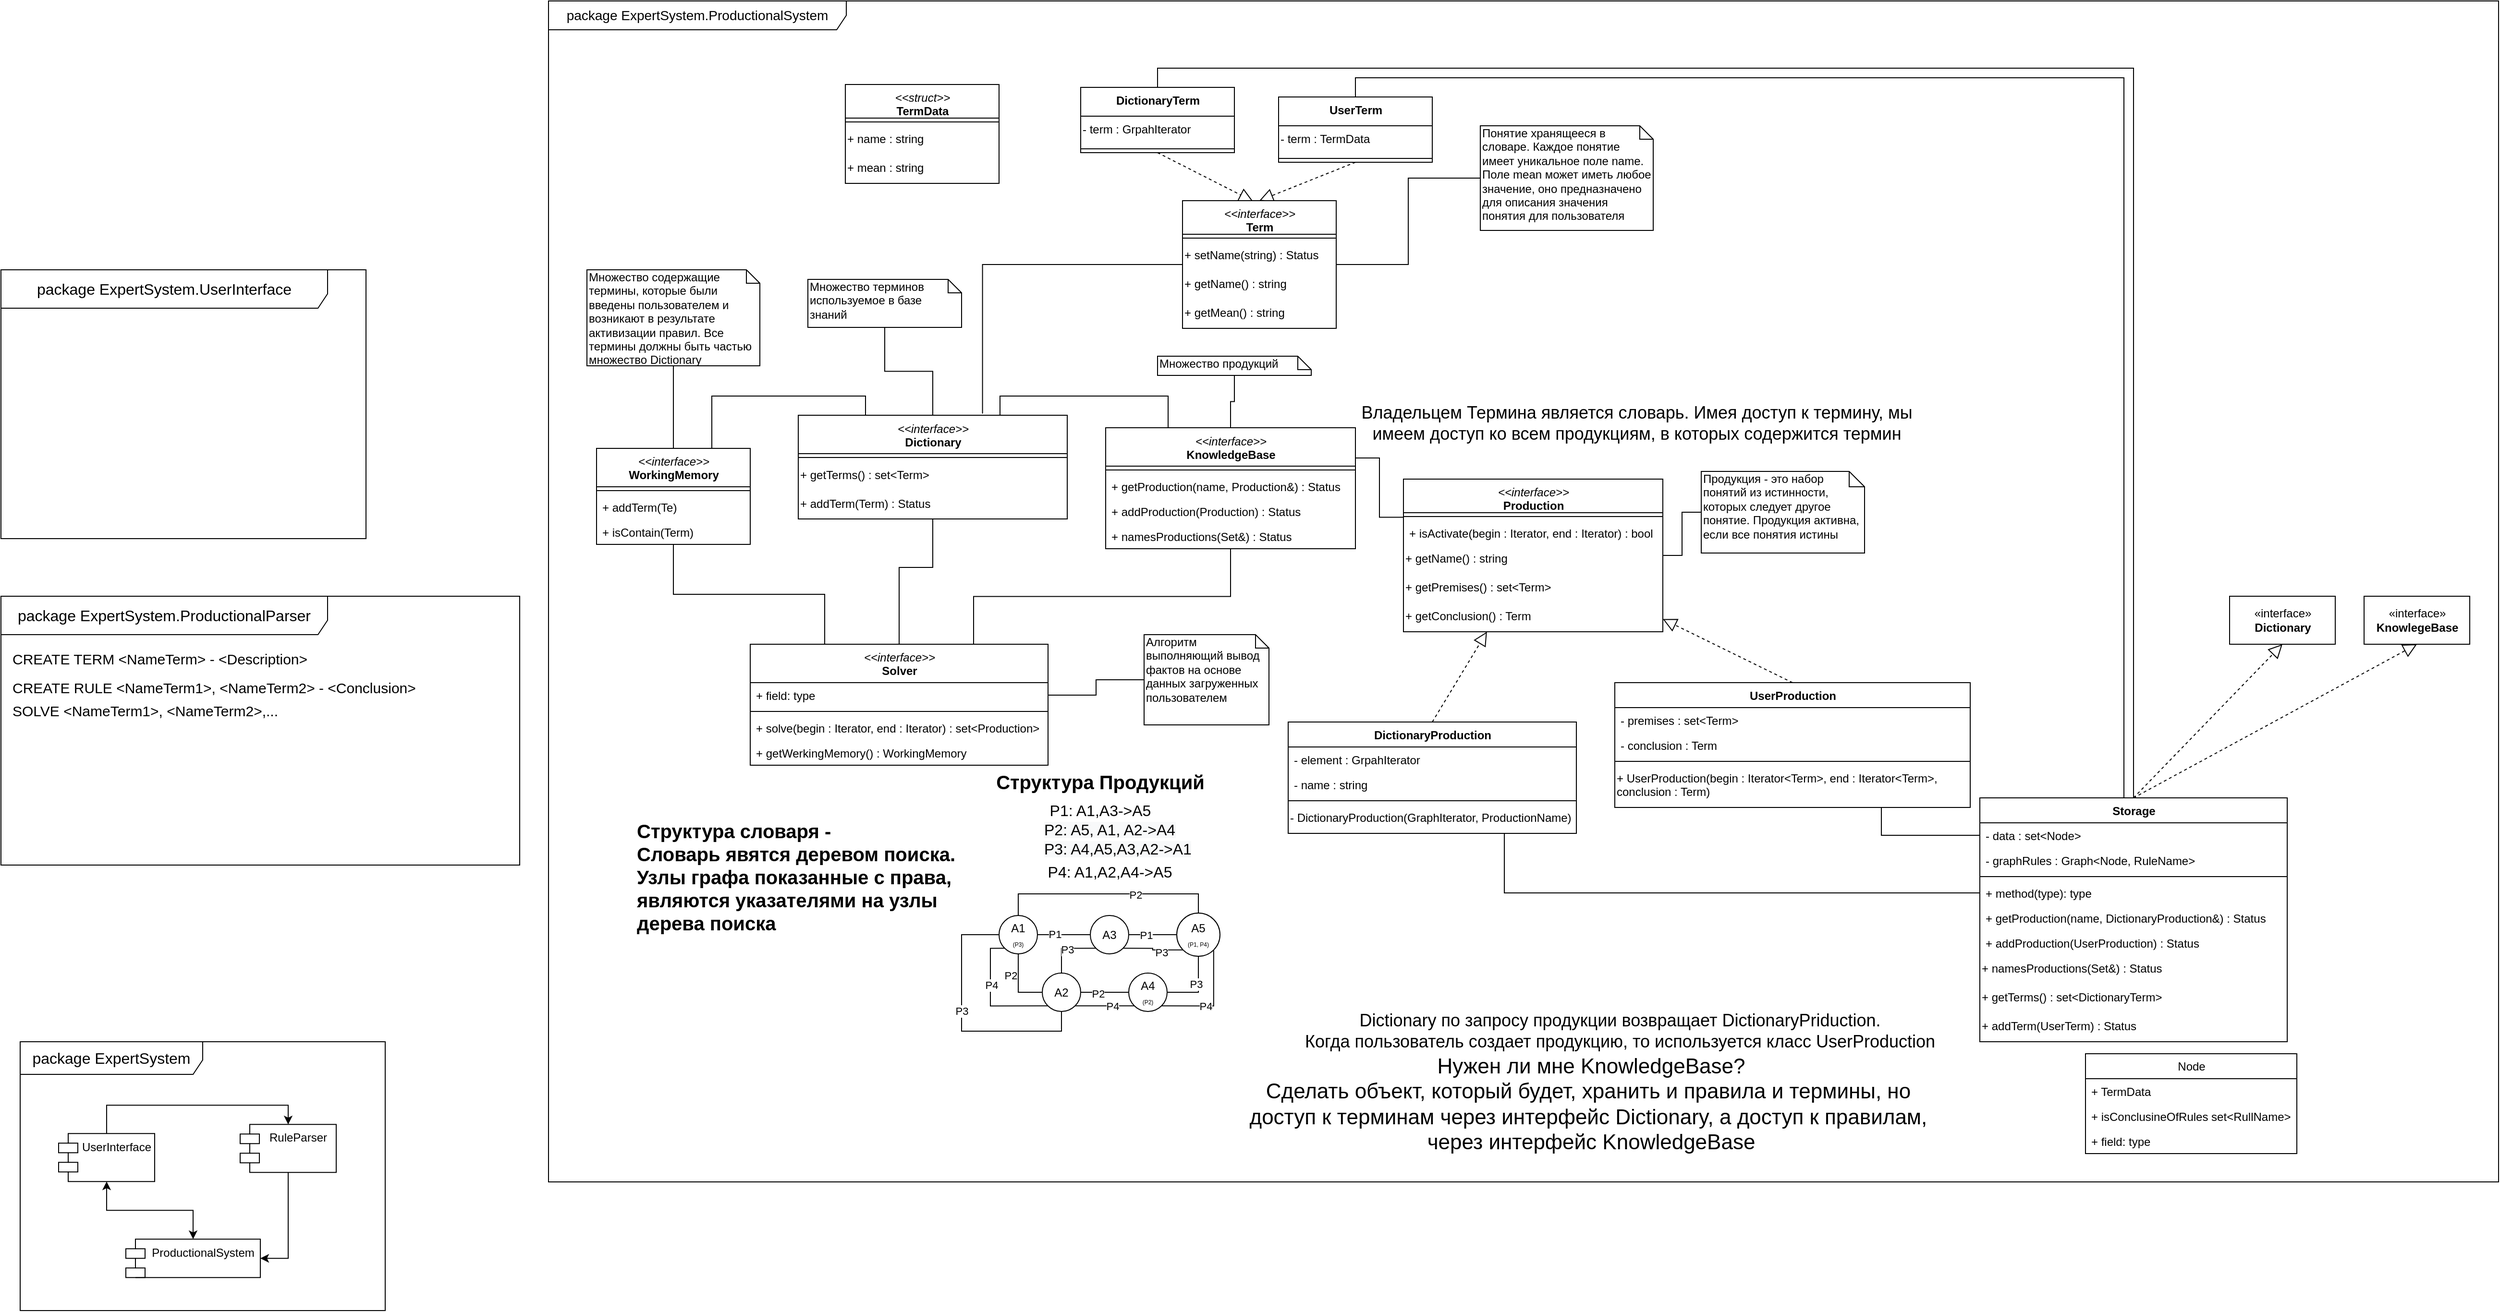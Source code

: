 <mxfile version="13.6.6" type="device"><diagram id="9NdNlsVmOhxeXIXp12SH" name="Page-1"><mxGraphModel dx="1970" dy="1995" grid="1" gridSize="10" guides="1" tooltips="1" connect="1" arrows="1" fold="1" page="1" pageScale="1" pageWidth="827" pageHeight="1169" math="0" shadow="0"><root><mxCell id="0"/><mxCell id="1" parent="0"/><mxCell id="HtGBMwiQZWd0mYY-SINe-178" value="&lt;font style=&quot;font-size: 16px&quot;&gt;package ExpertSystem&lt;/font&gt;" style="shape=umlFrame;whiteSpace=wrap;html=1;width=190;height=34;" vertex="1" parent="1"><mxGeometry x="-750" y="794" width="380" height="280" as="geometry"/></mxCell><mxCell id="HtGBMwiQZWd0mYY-SINe-177" value="&lt;font style=&quot;font-size: 14px&quot;&gt;package ExpertSystem.&lt;span&gt;ProductionalSystem&lt;/span&gt;&lt;/font&gt;" style="shape=umlFrame;whiteSpace=wrap;html=1;width=310;height=30;" vertex="1" parent="1"><mxGeometry x="-200" y="-290" width="2030" height="1230" as="geometry"/></mxCell><mxCell id="HtGBMwiQZWd0mYY-SINe-21" style="edgeStyle=orthogonalEdgeStyle;rounded=0;orthogonalLoop=1;jettySize=auto;html=1;endArrow=none;endFill=0;entryX=0.5;entryY=0;entryDx=0;entryDy=0;" edge="1" parent="1" source="HtGBMwiQZWd0mYY-SINe-20" target="HtGBMwiQZWd0mYY-SINe-5"><mxGeometry relative="1" as="geometry"><mxPoint x="280" y="210" as="targetPoint"/></mxGeometry></mxCell><mxCell id="HtGBMwiQZWd0mYY-SINe-20" value="Множество терминов используемое в базе знаний" style="shape=note;whiteSpace=wrap;html=1;size=14;verticalAlign=top;align=left;spacingTop=-6;" vertex="1" parent="1"><mxGeometry x="70" width="160" height="50" as="geometry"/></mxCell><mxCell id="HtGBMwiQZWd0mYY-SINe-23" style="edgeStyle=orthogonalEdgeStyle;rounded=0;orthogonalLoop=1;jettySize=auto;html=1;entryX=0.5;entryY=0;entryDx=0;entryDy=0;endArrow=none;endFill=0;" edge="1" parent="1" source="HtGBMwiQZWd0mYY-SINe-22" target="HtGBMwiQZWd0mYY-SINe-9"><mxGeometry relative="1" as="geometry"/></mxCell><mxCell id="HtGBMwiQZWd0mYY-SINe-22" value="Множество продукций" style="shape=note;whiteSpace=wrap;html=1;size=14;verticalAlign=top;align=left;spacingTop=-6;" vertex="1" parent="1"><mxGeometry x="434" y="80" width="160" height="20" as="geometry"/></mxCell><mxCell id="HtGBMwiQZWd0mYY-SINe-25" style="edgeStyle=orthogonalEdgeStyle;rounded=0;orthogonalLoop=1;jettySize=auto;html=1;endArrow=none;endFill=0;" edge="1" parent="1" source="HtGBMwiQZWd0mYY-SINe-24" target="HtGBMwiQZWd0mYY-SINe-13"><mxGeometry relative="1" as="geometry"/></mxCell><mxCell id="HtGBMwiQZWd0mYY-SINe-24" value="Множество содержащие термины, которые были введены пользователем и возникают в результате активизации правил. Все термины должны быть частью множество Dictionary" style="shape=note;whiteSpace=wrap;html=1;size=14;verticalAlign=top;align=left;spacingTop=-6;" vertex="1" parent="1"><mxGeometry x="-160" y="-10" width="180" height="100" as="geometry"/></mxCell><mxCell id="HtGBMwiQZWd0mYY-SINe-26" style="edgeStyle=orthogonalEdgeStyle;rounded=0;orthogonalLoop=1;jettySize=auto;html=1;entryX=0.25;entryY=0;entryDx=0;entryDy=0;endArrow=none;endFill=0;exitX=0.75;exitY=0;exitDx=0;exitDy=0;" edge="1" parent="1" source="HtGBMwiQZWd0mYY-SINe-13" target="HtGBMwiQZWd0mYY-SINe-5"><mxGeometry relative="1" as="geometry"/></mxCell><mxCell id="HtGBMwiQZWd0mYY-SINe-27" style="edgeStyle=orthogonalEdgeStyle;rounded=0;orthogonalLoop=1;jettySize=auto;html=1;exitX=0.75;exitY=0;exitDx=0;exitDy=0;entryX=0.25;entryY=0;entryDx=0;entryDy=0;endArrow=none;endFill=0;" edge="1" parent="1" source="HtGBMwiQZWd0mYY-SINe-5" target="HtGBMwiQZWd0mYY-SINe-9"><mxGeometry relative="1" as="geometry"/></mxCell><mxCell id="HtGBMwiQZWd0mYY-SINe-28" style="edgeStyle=orthogonalEdgeStyle;rounded=0;orthogonalLoop=1;jettySize=auto;html=1;exitX=0.25;exitY=0;exitDx=0;exitDy=0;endArrow=none;endFill=0;" edge="1" parent="1" source="HtGBMwiQZWd0mYY-SINe-1" target="HtGBMwiQZWd0mYY-SINe-13"><mxGeometry relative="1" as="geometry"/></mxCell><mxCell id="HtGBMwiQZWd0mYY-SINe-29" style="edgeStyle=orthogonalEdgeStyle;rounded=0;orthogonalLoop=1;jettySize=auto;html=1;exitX=0.5;exitY=0;exitDx=0;exitDy=0;endArrow=none;endFill=0;" edge="1" parent="1" source="HtGBMwiQZWd0mYY-SINe-1" target="HtGBMwiQZWd0mYY-SINe-5"><mxGeometry relative="1" as="geometry"><Array as="points"><mxPoint x="165" y="300"/><mxPoint x="200" y="300"/></Array></mxGeometry></mxCell><mxCell id="HtGBMwiQZWd0mYY-SINe-30" style="edgeStyle=orthogonalEdgeStyle;rounded=0;orthogonalLoop=1;jettySize=auto;html=1;exitX=0.75;exitY=0;exitDx=0;exitDy=0;endArrow=none;endFill=0;" edge="1" parent="1" source="HtGBMwiQZWd0mYY-SINe-1" target="HtGBMwiQZWd0mYY-SINe-9"><mxGeometry relative="1" as="geometry"/></mxCell><mxCell id="HtGBMwiQZWd0mYY-SINe-32" style="edgeStyle=orthogonalEdgeStyle;rounded=0;orthogonalLoop=1;jettySize=auto;html=1;endArrow=none;endFill=0;entryX=1;entryY=0.5;entryDx=0;entryDy=0;" edge="1" parent="1" source="HtGBMwiQZWd0mYY-SINe-31" target="HtGBMwiQZWd0mYY-SINe-2"><mxGeometry relative="1" as="geometry"/></mxCell><mxCell id="HtGBMwiQZWd0mYY-SINe-31" value="Алгоритм выполняющий вывод фактов на основе данных загруженных пользователем" style="shape=note;whiteSpace=wrap;html=1;size=14;verticalAlign=top;align=left;spacingTop=-6;" vertex="1" parent="1"><mxGeometry x="420" y="370" width="130" height="94" as="geometry"/></mxCell><mxCell id="HtGBMwiQZWd0mYY-SINe-149" style="edgeStyle=orthogonalEdgeStyle;rounded=0;orthogonalLoop=1;jettySize=auto;html=1;exitX=0;exitY=0.5;exitDx=0;exitDy=0;exitPerimeter=0;endArrow=none;endFill=0;" edge="1" parent="1" source="HtGBMwiQZWd0mYY-SINe-44" target="HtGBMwiQZWd0mYY-SINe-38"><mxGeometry relative="1" as="geometry"/></mxCell><mxCell id="HtGBMwiQZWd0mYY-SINe-44" value="Понятие хранящееся в словаре. Каждое понятие имеет уникальное поле name. Поле mean может иметь любое значение, оно предназначено для описания значения понятия для пользователя" style="shape=note;whiteSpace=wrap;html=1;size=14;verticalAlign=top;align=left;spacingTop=-6;" vertex="1" parent="1"><mxGeometry x="770" y="-160" width="180" height="109" as="geometry"/></mxCell><mxCell id="HtGBMwiQZWd0mYY-SINe-46" style="edgeStyle=orthogonalEdgeStyle;rounded=0;orthogonalLoop=1;jettySize=auto;html=1;entryX=0.685;entryY=-0.016;entryDx=0;entryDy=0;entryPerimeter=0;endArrow=none;endFill=0;" edge="1" parent="1" source="HtGBMwiQZWd0mYY-SINe-38" target="HtGBMwiQZWd0mYY-SINe-5"><mxGeometry relative="1" as="geometry"/></mxCell><mxCell id="HtGBMwiQZWd0mYY-SINe-53" style="edgeStyle=orthogonalEdgeStyle;rounded=0;orthogonalLoop=1;jettySize=auto;html=1;exitX=0;exitY=0.5;exitDx=0;exitDy=0;exitPerimeter=0;entryX=1;entryY=0.5;entryDx=0;entryDy=0;endArrow=none;endFill=0;" edge="1" parent="1" source="HtGBMwiQZWd0mYY-SINe-52" target="HtGBMwiQZWd0mYY-SINe-47"><mxGeometry relative="1" as="geometry"/></mxCell><mxCell id="HtGBMwiQZWd0mYY-SINe-52" value="Продукция - это набор понятий из истинности, которых следует другое понятие. Продукция активна, если все понятия истины" style="shape=note;whiteSpace=wrap;html=1;size=16;verticalAlign=top;align=left;spacingTop=-6;" vertex="1" parent="1"><mxGeometry x="1000" y="200" width="170" height="85" as="geometry"/></mxCell><mxCell id="HtGBMwiQZWd0mYY-SINe-54" value="&lt;font style=&quot;font-size: 20px&quot;&gt;Структура Продукций&lt;/font&gt;" style="text;align=center;fontStyle=1;verticalAlign=middle;spacingLeft=3;spacingRight=3;strokeColor=none;rotatable=0;points=[[0,0.5],[1,0.5]];portConstraint=eastwest;html=1;" vertex="1" parent="1"><mxGeometry x="334" y="510" width="80" height="26" as="geometry"/></mxCell><mxCell id="HtGBMwiQZWd0mYY-SINe-68" value="" style="edgeStyle=orthogonalEdgeStyle;rounded=0;orthogonalLoop=1;jettySize=auto;html=1;endArrow=none;endFill=0;" edge="1" parent="1" source="HtGBMwiQZWd0mYY-SINe-55" target="HtGBMwiQZWd0mYY-SINe-57"><mxGeometry relative="1" as="geometry"/></mxCell><mxCell id="HtGBMwiQZWd0mYY-SINe-70" value="P1" style="edgeLabel;html=1;align=center;verticalAlign=middle;resizable=0;points=[];" vertex="1" connectable="0" parent="HtGBMwiQZWd0mYY-SINe-68"><mxGeometry x="-0.341" y="1" relative="1" as="geometry"><mxPoint as="offset"/></mxGeometry></mxCell><mxCell id="HtGBMwiQZWd0mYY-SINe-86" style="edgeStyle=orthogonalEdgeStyle;rounded=0;orthogonalLoop=1;jettySize=auto;html=1;exitX=0;exitY=1;exitDx=0;exitDy=0;entryX=0;entryY=1;entryDx=0;entryDy=0;endArrow=none;endFill=0;" edge="1" parent="1" source="HtGBMwiQZWd0mYY-SINe-55" target="HtGBMwiQZWd0mYY-SINe-56"><mxGeometry relative="1" as="geometry"><Array as="points"><mxPoint x="260" y="697"/><mxPoint x="260" y="757"/></Array></mxGeometry></mxCell><mxCell id="HtGBMwiQZWd0mYY-SINe-87" value="P4" style="edgeLabel;html=1;align=center;verticalAlign=middle;resizable=0;points=[];" vertex="1" connectable="0" parent="HtGBMwiQZWd0mYY-SINe-86"><mxGeometry x="-0.213" y="1" relative="1" as="geometry"><mxPoint as="offset"/></mxGeometry></mxCell><mxCell id="HtGBMwiQZWd0mYY-SINe-55" value="A1&lt;br&gt;&lt;font style=&quot;font-size: 6px&quot;&gt;(P3)&lt;/font&gt;" style="ellipse;whiteSpace=wrap;html=1;aspect=fixed;" vertex="1" parent="1"><mxGeometry x="269" y="662.52" width="40" height="40" as="geometry"/></mxCell><mxCell id="HtGBMwiQZWd0mYY-SINe-73" style="edgeStyle=orthogonalEdgeStyle;rounded=0;orthogonalLoop=1;jettySize=auto;html=1;entryX=0.5;entryY=1;entryDx=0;entryDy=0;endArrow=none;endFill=0;" edge="1" parent="1" source="HtGBMwiQZWd0mYY-SINe-56" target="HtGBMwiQZWd0mYY-SINe-55"><mxGeometry relative="1" as="geometry"/></mxCell><mxCell id="HtGBMwiQZWd0mYY-SINe-74" value="P2" style="edgeLabel;html=1;align=center;verticalAlign=middle;resizable=0;points=[];" vertex="1" connectable="0" parent="HtGBMwiQZWd0mYY-SINe-73"><mxGeometry x="-0.244" y="-9" relative="1" as="geometry"><mxPoint x="-9" y="-9" as="offset"/></mxGeometry></mxCell><mxCell id="HtGBMwiQZWd0mYY-SINe-83" style="edgeStyle=orthogonalEdgeStyle;rounded=0;orthogonalLoop=1;jettySize=auto;html=1;exitX=0.5;exitY=1;exitDx=0;exitDy=0;entryX=0;entryY=0.5;entryDx=0;entryDy=0;endArrow=none;endFill=0;" edge="1" parent="1" source="HtGBMwiQZWd0mYY-SINe-56" target="HtGBMwiQZWd0mYY-SINe-55"><mxGeometry relative="1" as="geometry"><Array as="points"><mxPoint x="334" y="783"/><mxPoint x="230" y="783"/><mxPoint x="230" y="683"/></Array></mxGeometry></mxCell><mxCell id="HtGBMwiQZWd0mYY-SINe-84" value="P3" style="edgeLabel;html=1;align=center;verticalAlign=middle;resizable=0;points=[];" vertex="1" connectable="0" parent="HtGBMwiQZWd0mYY-SINe-83"><mxGeometry x="0.102" relative="1" as="geometry"><mxPoint as="offset"/></mxGeometry></mxCell><mxCell id="HtGBMwiQZWd0mYY-SINe-88" style="edgeStyle=orthogonalEdgeStyle;rounded=0;orthogonalLoop=1;jettySize=auto;html=1;exitX=1;exitY=1;exitDx=0;exitDy=0;entryX=0;entryY=1;entryDx=0;entryDy=0;endArrow=none;endFill=0;" edge="1" parent="1" source="HtGBMwiQZWd0mYY-SINe-56" target="HtGBMwiQZWd0mYY-SINe-58"><mxGeometry relative="1" as="geometry"/></mxCell><mxCell id="HtGBMwiQZWd0mYY-SINe-89" value="P4" style="edgeLabel;html=1;align=center;verticalAlign=middle;resizable=0;points=[];" vertex="1" connectable="0" parent="HtGBMwiQZWd0mYY-SINe-88"><mxGeometry x="0.258" relative="1" as="geometry"><mxPoint as="offset"/></mxGeometry></mxCell><mxCell id="HtGBMwiQZWd0mYY-SINe-56" value="А2" style="ellipse;whiteSpace=wrap;html=1;aspect=fixed;" vertex="1" parent="1"><mxGeometry x="314" y="722.52" width="40" height="40" as="geometry"/></mxCell><mxCell id="HtGBMwiQZWd0mYY-SINe-81" style="edgeStyle=orthogonalEdgeStyle;rounded=0;orthogonalLoop=1;jettySize=auto;html=1;exitX=0;exitY=1;exitDx=0;exitDy=0;entryX=0.5;entryY=0;entryDx=0;entryDy=0;endArrow=none;endFill=0;" edge="1" parent="1" source="HtGBMwiQZWd0mYY-SINe-57" target="HtGBMwiQZWd0mYY-SINe-56"><mxGeometry relative="1" as="geometry"/></mxCell><mxCell id="HtGBMwiQZWd0mYY-SINe-82" value="P3" style="edgeLabel;html=1;align=center;verticalAlign=middle;resizable=0;points=[];" vertex="1" connectable="0" parent="HtGBMwiQZWd0mYY-SINe-81"><mxGeometry x="-0.025" y="1" relative="1" as="geometry"><mxPoint as="offset"/></mxGeometry></mxCell><mxCell id="HtGBMwiQZWd0mYY-SINe-57" value="А3" style="ellipse;whiteSpace=wrap;html=1;aspect=fixed;" vertex="1" parent="1"><mxGeometry x="364" y="662.52" width="40" height="40" as="geometry"/></mxCell><mxCell id="HtGBMwiQZWd0mYY-SINe-75" value="" style="edgeStyle=orthogonalEdgeStyle;rounded=0;orthogonalLoop=1;jettySize=auto;html=1;endArrow=none;endFill=0;" edge="1" parent="1" source="HtGBMwiQZWd0mYY-SINe-58" target="HtGBMwiQZWd0mYY-SINe-56"><mxGeometry relative="1" as="geometry"/></mxCell><mxCell id="HtGBMwiQZWd0mYY-SINe-76" value="P2" style="edgeLabel;html=1;align=center;verticalAlign=middle;resizable=0;points=[];" vertex="1" connectable="0" parent="HtGBMwiQZWd0mYY-SINe-75"><mxGeometry x="0.273" y="1" relative="1" as="geometry"><mxPoint as="offset"/></mxGeometry></mxCell><mxCell id="HtGBMwiQZWd0mYY-SINe-77" style="edgeStyle=orthogonalEdgeStyle;rounded=0;orthogonalLoop=1;jettySize=auto;html=1;exitX=1;exitY=0.5;exitDx=0;exitDy=0;entryX=0.5;entryY=1;entryDx=0;entryDy=0;endArrow=none;endFill=0;" edge="1" parent="1" source="HtGBMwiQZWd0mYY-SINe-58" target="HtGBMwiQZWd0mYY-SINe-59"><mxGeometry relative="1" as="geometry"/></mxCell><mxCell id="HtGBMwiQZWd0mYY-SINe-78" value="P3" style="edgeLabel;html=1;align=center;verticalAlign=middle;resizable=0;points=[];" vertex="1" connectable="0" parent="HtGBMwiQZWd0mYY-SINe-77"><mxGeometry x="-0.137" y="9" relative="1" as="geometry"><mxPoint as="offset"/></mxGeometry></mxCell><mxCell id="HtGBMwiQZWd0mYY-SINe-90" style="edgeStyle=orthogonalEdgeStyle;rounded=0;orthogonalLoop=1;jettySize=auto;html=1;exitX=1;exitY=1;exitDx=0;exitDy=0;entryX=1;entryY=1;entryDx=0;entryDy=0;endArrow=none;endFill=0;" edge="1" parent="1" source="HtGBMwiQZWd0mYY-SINe-58" target="HtGBMwiQZWd0mYY-SINe-59"><mxGeometry relative="1" as="geometry"/></mxCell><mxCell id="HtGBMwiQZWd0mYY-SINe-91" value="P4" style="edgeLabel;html=1;align=center;verticalAlign=middle;resizable=0;points=[];" vertex="1" connectable="0" parent="HtGBMwiQZWd0mYY-SINe-90"><mxGeometry x="-0.194" relative="1" as="geometry"><mxPoint as="offset"/></mxGeometry></mxCell><mxCell id="HtGBMwiQZWd0mYY-SINe-58" value="A4&lt;br&gt;&lt;font style=&quot;font-size: 6px&quot;&gt;(P2)&lt;/font&gt;" style="ellipse;whiteSpace=wrap;html=1;aspect=fixed;" vertex="1" parent="1"><mxGeometry x="404" y="722.52" width="40" height="40" as="geometry"/></mxCell><mxCell id="HtGBMwiQZWd0mYY-SINe-65" value="" style="edgeStyle=orthogonalEdgeStyle;rounded=0;orthogonalLoop=1;jettySize=auto;html=1;endArrow=none;endFill=0;" edge="1" parent="1" source="HtGBMwiQZWd0mYY-SINe-59" target="HtGBMwiQZWd0mYY-SINe-57"><mxGeometry relative="1" as="geometry"/></mxCell><mxCell id="HtGBMwiQZWd0mYY-SINe-66" value="P1" style="edgeLabel;html=1;align=center;verticalAlign=middle;resizable=0;points=[];" vertex="1" connectable="0" parent="HtGBMwiQZWd0mYY-SINe-65"><mxGeometry x="0.285" relative="1" as="geometry"><mxPoint as="offset"/></mxGeometry></mxCell><mxCell id="HtGBMwiQZWd0mYY-SINe-71" style="edgeStyle=orthogonalEdgeStyle;rounded=0;orthogonalLoop=1;jettySize=auto;html=1;exitX=0.5;exitY=0;exitDx=0;exitDy=0;entryX=0.5;entryY=0;entryDx=0;entryDy=0;endArrow=none;endFill=0;" edge="1" parent="1" source="HtGBMwiQZWd0mYY-SINe-59" target="HtGBMwiQZWd0mYY-SINe-55"><mxGeometry relative="1" as="geometry"/></mxCell><mxCell id="HtGBMwiQZWd0mYY-SINe-72" value="P2" style="edgeLabel;html=1;align=center;verticalAlign=middle;resizable=0;points=[];" vertex="1" connectable="0" parent="HtGBMwiQZWd0mYY-SINe-71"><mxGeometry x="-0.255" y="1" relative="1" as="geometry"><mxPoint as="offset"/></mxGeometry></mxCell><mxCell id="HtGBMwiQZWd0mYY-SINe-79" style="edgeStyle=orthogonalEdgeStyle;rounded=0;orthogonalLoop=1;jettySize=auto;html=1;exitX=0;exitY=1;exitDx=0;exitDy=0;entryX=1;entryY=1;entryDx=0;entryDy=0;endArrow=none;endFill=0;" edge="1" parent="1" source="HtGBMwiQZWd0mYY-SINe-59" target="HtGBMwiQZWd0mYY-SINe-57"><mxGeometry relative="1" as="geometry"/></mxCell><mxCell id="HtGBMwiQZWd0mYY-SINe-80" value="P3" style="edgeLabel;html=1;align=center;verticalAlign=middle;resizable=0;points=[];" vertex="1" connectable="0" parent="HtGBMwiQZWd0mYY-SINe-79"><mxGeometry x="-0.287" y="2" relative="1" as="geometry"><mxPoint as="offset"/></mxGeometry></mxCell><mxCell id="HtGBMwiQZWd0mYY-SINe-59" value="A5&lt;br&gt;&lt;font style=&quot;font-size: 6px&quot;&gt;(P1, P4)&lt;/font&gt;" style="ellipse;whiteSpace=wrap;html=1;aspect=fixed;" vertex="1" parent="1"><mxGeometry x="454" y="660.02" width="45" height="45" as="geometry"/></mxCell><mxCell id="HtGBMwiQZWd0mYY-SINe-60" value="&lt;font style=&quot;font-size: 16px&quot;&gt;P1: A1,A3-&amp;gt;A5&lt;/font&gt;" style="text;html=1;align=center;verticalAlign=middle;resizable=0;points=[];autosize=1;" vertex="1" parent="1"><mxGeometry x="314" y="543" width="120" height="20" as="geometry"/></mxCell><mxCell id="HtGBMwiQZWd0mYY-SINe-61" value="&lt;span style=&quot;color: rgb(0 , 0 , 0) ; font-family: &amp;#34;helvetica&amp;#34; ; font-size: 16px ; font-style: normal ; font-weight: 400 ; letter-spacing: normal ; text-align: center ; text-indent: 0px ; text-transform: none ; word-spacing: 0px ; background-color: rgb(248 , 249 , 250) ; display: inline ; float: none&quot;&gt;P2: A5, A1, A2-&amp;gt;A4&lt;/span&gt;" style="text;whiteSpace=wrap;html=1;" vertex="1" parent="1"><mxGeometry x="314" y="557" width="160" height="30" as="geometry"/></mxCell><mxCell id="HtGBMwiQZWd0mYY-SINe-62" value="&lt;span style=&quot;color: rgb(0 , 0 , 0) ; font-family: &amp;#34;helvetica&amp;#34; ; font-size: 16px ; font-style: normal ; font-weight: 400 ; letter-spacing: normal ; text-align: center ; text-indent: 0px ; text-transform: none ; word-spacing: 0px ; background-color: rgb(248 , 249 , 250) ; display: inline ; float: none&quot;&gt;P3: A4,A5,A3,A2-&amp;gt;A1&lt;/span&gt;" style="text;whiteSpace=wrap;html=1;" vertex="1" parent="1"><mxGeometry x="314" y="577" width="170" height="30" as="geometry"/></mxCell><mxCell id="HtGBMwiQZWd0mYY-SINe-85" value="&lt;font style=&quot;font-size: 16px&quot;&gt;P4: A1,A2,A4-&amp;gt;A5&lt;/font&gt;" style="text;html=1;align=center;verticalAlign=middle;resizable=0;points=[];autosize=1;" vertex="1" parent="1"><mxGeometry x="314" y="607" width="140" height="20" as="geometry"/></mxCell><mxCell id="HtGBMwiQZWd0mYY-SINe-93" value="&lt;font face=&quot;helvetica&quot;&gt;&lt;b style=&quot;font-size: 20px&quot;&gt;Структура словаря - &lt;/b&gt;&lt;span style=&quot;font-size: 20px&quot;&gt;&lt;b&gt;Словарь&lt;/b&gt;&lt;/span&gt;&lt;b style=&quot;font-size: 20px&quot;&gt;&amp;nbsp;&lt;/b&gt;&lt;span style=&quot;font-size: 20px&quot;&gt;&lt;b&gt;явятся&lt;/b&gt;&lt;/span&gt;&lt;b style=&quot;font-size: 20px&quot;&gt;&amp;nbsp;деревом поиска. Узлы графа показанные с права, являются &lt;/b&gt;&lt;span style=&quot;font-size: 20px&quot;&gt;&lt;b&gt;указателями&lt;/b&gt;&lt;/span&gt;&lt;b style=&quot;font-size: 20px&quot;&gt;&amp;nbsp;на узлы дерева поиска&lt;/b&gt;&lt;/font&gt;" style="text;whiteSpace=wrap;html=1;" vertex="1" parent="1"><mxGeometry x="-110" y="555.52" width="350" height="107" as="geometry"/></mxCell><mxCell id="HtGBMwiQZWd0mYY-SINe-94" value="&lt;font style=&quot;font-size: 18px&quot;&gt;Владельцем Термина является словарь. Имея доступ к термину, мы&amp;nbsp;&lt;br&gt;имеем доступ ко всем продукциям, в которых содержится термин&amp;nbsp;&lt;/font&gt;" style="text;html=1;align=center;verticalAlign=middle;resizable=0;points=[];autosize=1;" vertex="1" parent="1"><mxGeometry x="640" y="130" width="590" height="40" as="geometry"/></mxCell><mxCell id="HtGBMwiQZWd0mYY-SINe-1" value="&lt;span style=&quot;font-weight: normal&quot;&gt;&lt;i&gt;&amp;lt;&amp;lt;interface&amp;gt;&amp;gt;&lt;/i&gt;&lt;/span&gt;&lt;br&gt;Solver" style="swimlane;fontStyle=1;align=center;verticalAlign=top;childLayout=stackLayout;horizontal=1;startSize=40;horizontalStack=0;resizeParent=1;resizeParentMax=0;resizeLast=0;collapsible=1;marginBottom=0;html=1;" vertex="1" parent="1"><mxGeometry x="10" y="380" width="310" height="126" as="geometry"/></mxCell><mxCell id="HtGBMwiQZWd0mYY-SINe-2" value="+ field: type" style="text;strokeColor=none;fillColor=none;align=left;verticalAlign=top;spacingLeft=4;spacingRight=4;overflow=hidden;rotatable=0;points=[[0,0.5],[1,0.5]];portConstraint=eastwest;" vertex="1" parent="HtGBMwiQZWd0mYY-SINe-1"><mxGeometry y="40" width="310" height="26" as="geometry"/></mxCell><mxCell id="HtGBMwiQZWd0mYY-SINe-3" value="" style="line;strokeWidth=1;fillColor=none;align=left;verticalAlign=middle;spacingTop=-1;spacingLeft=3;spacingRight=3;rotatable=0;labelPosition=right;points=[];portConstraint=eastwest;" vertex="1" parent="HtGBMwiQZWd0mYY-SINe-1"><mxGeometry y="66" width="310" height="8" as="geometry"/></mxCell><mxCell id="HtGBMwiQZWd0mYY-SINe-4" value="+ solve(begin : Iterator, end : Iterator) : set&lt;Production&gt;" style="text;strokeColor=none;fillColor=none;align=left;verticalAlign=top;spacingLeft=4;spacingRight=4;overflow=hidden;rotatable=0;points=[[0,0.5],[1,0.5]];portConstraint=eastwest;" vertex="1" parent="HtGBMwiQZWd0mYY-SINe-1"><mxGeometry y="74" width="310" height="26" as="geometry"/></mxCell><mxCell id="HtGBMwiQZWd0mYY-SINe-166" value="+ getWerkingMemory() : WorkingMemory" style="text;strokeColor=none;fillColor=none;align=left;verticalAlign=top;spacingLeft=4;spacingRight=4;overflow=hidden;rotatable=0;points=[[0,0.5],[1,0.5]];portConstraint=eastwest;" vertex="1" parent="HtGBMwiQZWd0mYY-SINe-1"><mxGeometry y="100" width="310" height="26" as="geometry"/></mxCell><mxCell id="HtGBMwiQZWd0mYY-SINe-13" value="&lt;span style=&quot;font-weight: normal&quot;&gt;&lt;i&gt;&amp;lt;&amp;lt;interface&amp;gt;&amp;gt;&lt;/i&gt;&lt;/span&gt;&lt;br&gt;WorkingMemory" style="swimlane;fontStyle=1;align=center;verticalAlign=top;childLayout=stackLayout;horizontal=1;startSize=40;horizontalStack=0;resizeParent=1;resizeParentMax=0;resizeLast=0;collapsible=1;marginBottom=0;html=1;" vertex="1" parent="1"><mxGeometry x="-150" y="176" width="160" height="100" as="geometry"/></mxCell><mxCell id="HtGBMwiQZWd0mYY-SINe-15" value="" style="line;strokeWidth=1;fillColor=none;align=left;verticalAlign=middle;spacingTop=-1;spacingLeft=3;spacingRight=3;rotatable=0;labelPosition=right;points=[];portConstraint=eastwest;" vertex="1" parent="HtGBMwiQZWd0mYY-SINe-13"><mxGeometry y="40" width="160" height="8" as="geometry"/></mxCell><mxCell id="HtGBMwiQZWd0mYY-SINe-16" value="+ addTerm(Te)" style="text;strokeColor=none;fillColor=none;align=left;verticalAlign=top;spacingLeft=4;spacingRight=4;overflow=hidden;rotatable=0;points=[[0,0.5],[1,0.5]];portConstraint=eastwest;" vertex="1" parent="HtGBMwiQZWd0mYY-SINe-13"><mxGeometry y="48" width="160" height="26" as="geometry"/></mxCell><mxCell id="HtGBMwiQZWd0mYY-SINe-167" value="+ isContain(Term)" style="text;strokeColor=none;fillColor=none;align=left;verticalAlign=top;spacingLeft=4;spacingRight=4;overflow=hidden;rotatable=0;points=[[0,0.5],[1,0.5]];portConstraint=eastwest;" vertex="1" parent="HtGBMwiQZWd0mYY-SINe-13"><mxGeometry y="74" width="160" height="26" as="geometry"/></mxCell><mxCell id="HtGBMwiQZWd0mYY-SINe-5" value="&lt;span style=&quot;font-weight: normal&quot;&gt;&lt;i&gt;&amp;lt;&amp;lt;interface&amp;gt;&amp;gt;&lt;/i&gt;&lt;/span&gt;&lt;br&gt;Dictionary" style="swimlane;fontStyle=1;align=center;verticalAlign=top;childLayout=stackLayout;horizontal=1;startSize=40;horizontalStack=0;resizeParent=1;resizeParentMax=0;resizeLast=0;collapsible=1;marginBottom=0;html=1;" vertex="1" parent="1"><mxGeometry x="60" y="141.5" width="280" height="108" as="geometry"/></mxCell><mxCell id="HtGBMwiQZWd0mYY-SINe-7" value="" style="line;strokeWidth=1;fillColor=none;align=left;verticalAlign=middle;spacingTop=-1;spacingLeft=3;spacingRight=3;rotatable=0;labelPosition=right;points=[];portConstraint=eastwest;" vertex="1" parent="HtGBMwiQZWd0mYY-SINe-5"><mxGeometry y="40" width="280" height="8" as="geometry"/></mxCell><mxCell id="HtGBMwiQZWd0mYY-SINe-133" value="+ getTerms() : set&amp;lt;Term&amp;gt;" style="text;whiteSpace=wrap;html=1;" vertex="1" parent="HtGBMwiQZWd0mYY-SINe-5"><mxGeometry y="48" width="280" height="30" as="geometry"/></mxCell><mxCell id="HtGBMwiQZWd0mYY-SINe-134" value="+ addTerm(Term) : Status" style="text;whiteSpace=wrap;html=1;" vertex="1" parent="HtGBMwiQZWd0mYY-SINe-5"><mxGeometry y="78" width="280" height="30" as="geometry"/></mxCell><mxCell id="HtGBMwiQZWd0mYY-SINe-9" value="&lt;span style=&quot;font-weight: normal&quot;&gt;&lt;i&gt;&amp;lt;&amp;lt;interface&amp;gt;&amp;gt;&lt;/i&gt;&lt;/span&gt;&lt;br&gt;KnowledgeBase" style="swimlane;fontStyle=1;align=center;verticalAlign=top;childLayout=stackLayout;horizontal=1;startSize=40;horizontalStack=0;resizeParent=1;resizeParentMax=0;resizeLast=0;collapsible=1;marginBottom=0;html=1;" vertex="1" parent="1"><mxGeometry x="380" y="154.5" width="260" height="126" as="geometry"/></mxCell><mxCell id="HtGBMwiQZWd0mYY-SINe-11" value="" style="line;strokeWidth=1;fillColor=none;align=left;verticalAlign=middle;spacingTop=-1;spacingLeft=3;spacingRight=3;rotatable=0;labelPosition=right;points=[];portConstraint=eastwest;" vertex="1" parent="HtGBMwiQZWd0mYY-SINe-9"><mxGeometry y="40" width="260" height="8" as="geometry"/></mxCell><mxCell id="HtGBMwiQZWd0mYY-SINe-12" value="+ getProduction(name, Production&amp;) : Status" style="text;strokeColor=none;fillColor=none;align=left;verticalAlign=top;spacingLeft=4;spacingRight=4;overflow=hidden;rotatable=0;points=[[0,0.5],[1,0.5]];portConstraint=eastwest;" vertex="1" parent="HtGBMwiQZWd0mYY-SINe-9"><mxGeometry y="48" width="260" height="26" as="geometry"/></mxCell><mxCell id="HtGBMwiQZWd0mYY-SINe-96" value="+ addProduction(Production) : Status" style="text;strokeColor=none;fillColor=none;align=left;verticalAlign=top;spacingLeft=4;spacingRight=4;overflow=hidden;rotatable=0;points=[[0,0.5],[1,0.5]];portConstraint=eastwest;" vertex="1" parent="HtGBMwiQZWd0mYY-SINe-9"><mxGeometry y="74" width="260" height="26" as="geometry"/></mxCell><mxCell id="HtGBMwiQZWd0mYY-SINe-95" value="+ namesProductions(Set&amp;) : Status" style="text;strokeColor=none;fillColor=none;align=left;verticalAlign=top;spacingLeft=4;spacingRight=4;overflow=hidden;rotatable=0;points=[[0,0.5],[1,0.5]];portConstraint=eastwest;" vertex="1" parent="HtGBMwiQZWd0mYY-SINe-9"><mxGeometry y="100" width="260" height="26" as="geometry"/></mxCell><mxCell id="HtGBMwiQZWd0mYY-SINe-120" style="edgeStyle=orthogonalEdgeStyle;rounded=0;orthogonalLoop=1;jettySize=auto;html=1;exitX=0;exitY=0.25;exitDx=0;exitDy=0;entryX=1;entryY=0.25;entryDx=0;entryDy=0;endArrow=none;endFill=0;" edge="1" parent="1" source="HtGBMwiQZWd0mYY-SINe-47" target="HtGBMwiQZWd0mYY-SINe-9"><mxGeometry relative="1" as="geometry"/></mxCell><mxCell id="HtGBMwiQZWd0mYY-SINe-47" value="&lt;span style=&quot;font-weight: 400&quot;&gt;&lt;i&gt;&amp;lt;&amp;lt;interface&amp;gt;&amp;gt;&lt;/i&gt;&lt;/span&gt;&lt;br&gt;Production" style="swimlane;fontStyle=1;align=center;verticalAlign=top;childLayout=stackLayout;horizontal=1;startSize=35;horizontalStack=0;resizeParent=1;resizeParentMax=0;resizeLast=0;collapsible=1;marginBottom=0;html=1;" vertex="1" parent="1"><mxGeometry x="690" y="208" width="270" height="159" as="geometry"/></mxCell><mxCell id="HtGBMwiQZWd0mYY-SINe-50" value="" style="line;strokeWidth=1;fillColor=none;align=left;verticalAlign=middle;spacingTop=-1;spacingLeft=3;spacingRight=3;rotatable=0;labelPosition=right;points=[];portConstraint=eastwest;" vertex="1" parent="HtGBMwiQZWd0mYY-SINe-47"><mxGeometry y="35" width="270" height="8" as="geometry"/></mxCell><mxCell id="HtGBMwiQZWd0mYY-SINe-51" value="+ isActivate(begin : Iterator, end : Iterator) : bool" style="text;strokeColor=none;fillColor=none;align=left;verticalAlign=top;spacingLeft=4;spacingRight=4;overflow=hidden;rotatable=0;points=[[0,0.5],[1,0.5]];portConstraint=eastwest;" vertex="1" parent="HtGBMwiQZWd0mYY-SINe-47"><mxGeometry y="43" width="270" height="26" as="geometry"/></mxCell><mxCell id="HtGBMwiQZWd0mYY-SINe-130" value="+ getName() : string" style="text;whiteSpace=wrap;html=1;" vertex="1" parent="HtGBMwiQZWd0mYY-SINe-47"><mxGeometry y="69" width="270" height="30" as="geometry"/></mxCell><mxCell id="HtGBMwiQZWd0mYY-SINe-131" value="+ getPremises() : set&amp;lt;Term&amp;gt;" style="text;whiteSpace=wrap;html=1;" vertex="1" parent="HtGBMwiQZWd0mYY-SINe-47"><mxGeometry y="99" width="270" height="30" as="geometry"/></mxCell><mxCell id="HtGBMwiQZWd0mYY-SINe-132" value="+ getConclusion() : Term" style="text;whiteSpace=wrap;html=1;" vertex="1" parent="HtGBMwiQZWd0mYY-SINe-47"><mxGeometry y="129" width="270" height="30" as="geometry"/></mxCell><mxCell id="HtGBMwiQZWd0mYY-SINe-101" value="" style="endArrow=block;dashed=1;endFill=0;endSize=12;html=1;exitX=0.5;exitY=0;exitDx=0;exitDy=0;" edge="1" parent="1" source="HtGBMwiQZWd0mYY-SINe-97" target="HtGBMwiQZWd0mYY-SINe-47"><mxGeometry width="160" relative="1" as="geometry"><mxPoint x="630" y="330" as="sourcePoint"/><mxPoint x="790" y="330" as="targetPoint"/></mxGeometry></mxCell><mxCell id="HtGBMwiQZWd0mYY-SINe-104" value="" style="endArrow=block;dashed=1;endFill=0;endSize=12;html=1;exitX=0.5;exitY=0;exitDx=0;exitDy=0;" edge="1" parent="1" source="HtGBMwiQZWd0mYY-SINe-102" target="HtGBMwiQZWd0mYY-SINe-47"><mxGeometry width="160" relative="1" as="geometry"><mxPoint x="720" y="357" as="sourcePoint"/><mxPoint x="600.0" y="276.002" as="targetPoint"/></mxGeometry></mxCell><mxCell id="HtGBMwiQZWd0mYY-SINe-105" value="&lt;span style=&quot;font-size: 18px&quot;&gt;Dictionary по запросу продукции возвращает DictionaryPriduction.&lt;br&gt;Когда пользователь создает продукцию, то используется класс UserProduction&lt;br&gt;&lt;/span&gt;" style="text;html=1;align=center;verticalAlign=middle;resizable=0;points=[];autosize=1;" vertex="1" parent="1"><mxGeometry x="580" y="762.52" width="670" height="40" as="geometry"/></mxCell><mxCell id="HtGBMwiQZWd0mYY-SINe-106" value="&lt;font style=&quot;font-size: 22px&quot;&gt;Нужен ли мне KnowledgeBase?&lt;br&gt;Сделать объект, который будет, хранить и правила и термины, но&amp;nbsp;&lt;br&gt;доступ к терминам через интерфейс Dictionary, а доступ к правилам,&amp;nbsp;&lt;br&gt;через интерфейс KnowledgeBase&lt;br&gt;&lt;/font&gt;" style="text;html=1;align=center;verticalAlign=middle;resizable=0;points=[];autosize=1;" vertex="1" parent="1"><mxGeometry x="520" y="823.52" width="730" height="70" as="geometry"/></mxCell><mxCell id="HtGBMwiQZWd0mYY-SINe-111" value="«interface»&lt;br&gt;&lt;b&gt;Dictionary&lt;/b&gt;" style="html=1;" vertex="1" parent="1"><mxGeometry x="1550" y="330" width="110" height="50" as="geometry"/></mxCell><mxCell id="HtGBMwiQZWd0mYY-SINe-112" value="«interface»&lt;br&gt;&lt;b&gt;KnowlegeBase&lt;/b&gt;" style="html=1;" vertex="1" parent="1"><mxGeometry x="1690" y="330" width="110" height="50" as="geometry"/></mxCell><mxCell id="HtGBMwiQZWd0mYY-SINe-113" value="" style="endArrow=block;dashed=1;endFill=0;endSize=12;html=1;exitX=0.5;exitY=0;exitDx=0;exitDy=0;entryX=0.5;entryY=1;entryDx=0;entryDy=0;" edge="1" parent="1" source="HtGBMwiQZWd0mYY-SINe-107" target="HtGBMwiQZWd0mYY-SINe-112"><mxGeometry width="160" relative="1" as="geometry"><mxPoint x="1393" y="400.5" as="sourcePoint"/><mxPoint x="1760" y="370.5" as="targetPoint"/></mxGeometry></mxCell><mxCell id="HtGBMwiQZWd0mYY-SINe-114" value="" style="endArrow=block;dashed=1;endFill=0;endSize=12;html=1;entryX=0.5;entryY=1;entryDx=0;entryDy=0;exitX=0.5;exitY=0;exitDx=0;exitDy=0;" edge="1" parent="1" source="HtGBMwiQZWd0mYY-SINe-107" target="HtGBMwiQZWd0mYY-SINe-111"><mxGeometry width="160" relative="1" as="geometry"><mxPoint x="1393" y="400.5" as="sourcePoint"/><mxPoint x="1450" y="350.5" as="targetPoint"/></mxGeometry></mxCell><mxCell id="HtGBMwiQZWd0mYY-SINe-102" value="DictionaryProduction" style="swimlane;fontStyle=1;align=center;verticalAlign=top;childLayout=stackLayout;horizontal=1;startSize=26;horizontalStack=0;resizeParent=1;resizeParentMax=0;resizeLast=0;collapsible=1;marginBottom=0;html=1;" vertex="1" parent="1"><mxGeometry x="570" y="461" width="300" height="116" as="geometry"/></mxCell><mxCell id="HtGBMwiQZWd0mYY-SINe-118" value="- element : GrpahIterator" style="text;strokeColor=none;fillColor=none;align=left;verticalAlign=top;spacingLeft=4;spacingRight=4;overflow=hidden;rotatable=0;points=[[0,0.5],[1,0.5]];portConstraint=eastwest;" vertex="1" parent="HtGBMwiQZWd0mYY-SINe-102"><mxGeometry y="26" width="300" height="26" as="geometry"/></mxCell><mxCell id="HtGBMwiQZWd0mYY-SINe-127" value="- name : string" style="text;strokeColor=none;fillColor=none;align=left;verticalAlign=top;spacingLeft=4;spacingRight=4;overflow=hidden;rotatable=0;points=[[0,0.5],[1,0.5]];portConstraint=eastwest;" vertex="1" parent="HtGBMwiQZWd0mYY-SINe-102"><mxGeometry y="52" width="300" height="26" as="geometry"/></mxCell><mxCell id="HtGBMwiQZWd0mYY-SINe-103" value="" style="line;strokeWidth=1;fillColor=none;align=left;verticalAlign=middle;spacingTop=-1;spacingLeft=3;spacingRight=3;rotatable=0;labelPosition=right;points=[];portConstraint=eastwest;" vertex="1" parent="HtGBMwiQZWd0mYY-SINe-102"><mxGeometry y="78" width="300" height="8" as="geometry"/></mxCell><mxCell id="HtGBMwiQZWd0mYY-SINe-126" value="- DictionaryProduction(GraphIterator, ProductionName)" style="text;whiteSpace=wrap;html=1;" vertex="1" parent="HtGBMwiQZWd0mYY-SINe-102"><mxGeometry y="86" width="300" height="30" as="geometry"/></mxCell><mxCell id="HtGBMwiQZWd0mYY-SINe-97" value="UserProduction" style="swimlane;fontStyle=1;align=center;verticalAlign=top;childLayout=stackLayout;horizontal=1;startSize=26;horizontalStack=0;resizeParent=1;resizeParentMax=0;resizeLast=0;collapsible=1;marginBottom=0;html=1;" vertex="1" parent="1"><mxGeometry x="910" y="420" width="370" height="130" as="geometry"/></mxCell><mxCell id="HtGBMwiQZWd0mYY-SINe-116" value="- premises : set&lt;Term&gt;" style="text;strokeColor=none;fillColor=none;align=left;verticalAlign=top;spacingLeft=4;spacingRight=4;overflow=hidden;rotatable=0;points=[[0,0.5],[1,0.5]];portConstraint=eastwest;" vertex="1" parent="HtGBMwiQZWd0mYY-SINe-97"><mxGeometry y="26" width="370" height="26" as="geometry"/></mxCell><mxCell id="HtGBMwiQZWd0mYY-SINe-117" value="- conclusion : Term" style="text;strokeColor=none;fillColor=none;align=left;verticalAlign=top;spacingLeft=4;spacingRight=4;overflow=hidden;rotatable=0;points=[[0,0.5],[1,0.5]];portConstraint=eastwest;" vertex="1" parent="HtGBMwiQZWd0mYY-SINe-97"><mxGeometry y="52" width="370" height="26" as="geometry"/></mxCell><mxCell id="HtGBMwiQZWd0mYY-SINe-99" value="" style="line;strokeWidth=1;fillColor=none;align=left;verticalAlign=middle;spacingTop=-1;spacingLeft=3;spacingRight=3;rotatable=0;labelPosition=right;points=[];portConstraint=eastwest;" vertex="1" parent="HtGBMwiQZWd0mYY-SINe-97"><mxGeometry y="78" width="370" height="8" as="geometry"/></mxCell><mxCell id="HtGBMwiQZWd0mYY-SINe-128" value="+ UserProduction(begin : Iterator&amp;lt;Term&amp;gt;, end : Iterator&amp;lt;Term&amp;gt;, conclusion : Term)" style="text;whiteSpace=wrap;html=1;" vertex="1" parent="HtGBMwiQZWd0mYY-SINe-97"><mxGeometry y="86" width="370" height="44" as="geometry"/></mxCell><mxCell id="HtGBMwiQZWd0mYY-SINe-136" style="edgeStyle=orthogonalEdgeStyle;rounded=0;orthogonalLoop=1;jettySize=auto;html=1;exitX=0.75;exitY=1;exitDx=0;exitDy=0;entryX=0;entryY=0.5;entryDx=0;entryDy=0;endArrow=none;endFill=0;" edge="1" parent="1" source="HtGBMwiQZWd0mYY-SINe-128" target="HtGBMwiQZWd0mYY-SINe-108"><mxGeometry relative="1" as="geometry"/></mxCell><mxCell id="HtGBMwiQZWd0mYY-SINe-137" style="edgeStyle=orthogonalEdgeStyle;rounded=0;orthogonalLoop=1;jettySize=auto;html=1;exitX=0.75;exitY=1;exitDx=0;exitDy=0;entryX=0;entryY=0.5;entryDx=0;entryDy=0;endArrow=none;endFill=0;" edge="1" parent="1" source="HtGBMwiQZWd0mYY-SINe-126" target="HtGBMwiQZWd0mYY-SINe-110"><mxGeometry relative="1" as="geometry"/></mxCell><mxCell id="HtGBMwiQZWd0mYY-SINe-146" value="" style="endArrow=block;dashed=1;endFill=0;endSize=12;html=1;entryX=0.458;entryY=0.004;entryDx=0;entryDy=0;entryPerimeter=0;exitX=0.5;exitY=1;exitDx=0;exitDy=0;" edge="1" parent="1" source="HtGBMwiQZWd0mYY-SINe-140" target="HtGBMwiQZWd0mYY-SINe-38"><mxGeometry width="160" relative="1" as="geometry"><mxPoint x="330" y="-90" as="sourcePoint"/><mxPoint x="490" y="-90" as="targetPoint"/></mxGeometry></mxCell><mxCell id="HtGBMwiQZWd0mYY-SINe-147" value="" style="endArrow=block;dashed=1;endFill=0;endSize=12;html=1;entryX=0.5;entryY=0;entryDx=0;entryDy=0;exitX=0.5;exitY=1;exitDx=0;exitDy=0;" edge="1" parent="1" source="HtGBMwiQZWd0mYY-SINe-144" target="HtGBMwiQZWd0mYY-SINe-38"><mxGeometry width="160" relative="1" as="geometry"><mxPoint x="750" y="-140" as="sourcePoint"/><mxPoint x="910" y="-140" as="targetPoint"/></mxGeometry></mxCell><mxCell id="HtGBMwiQZWd0mYY-SINe-38" value="&lt;span style=&quot;font-weight: normal&quot;&gt;&lt;i&gt;&amp;lt;&amp;lt;interface&amp;gt;&amp;gt;&lt;/i&gt;&lt;/span&gt;&lt;br&gt;Term" style="swimlane;fontStyle=1;align=center;verticalAlign=top;childLayout=stackLayout;horizontal=1;startSize=35;horizontalStack=0;resizeParent=1;resizeParentMax=0;resizeLast=0;collapsible=1;marginBottom=0;html=1;" vertex="1" parent="1"><mxGeometry x="460" y="-82" width="160" height="133" as="geometry"/></mxCell><mxCell id="HtGBMwiQZWd0mYY-SINe-40" value="" style="line;strokeWidth=1;fillColor=none;align=left;verticalAlign=middle;spacingTop=-1;spacingLeft=3;spacingRight=3;rotatable=0;labelPosition=right;points=[];portConstraint=eastwest;" vertex="1" parent="HtGBMwiQZWd0mYY-SINe-38"><mxGeometry y="35" width="160" height="8" as="geometry"/></mxCell><mxCell id="HtGBMwiQZWd0mYY-SINe-148" value="+ setName(string) : Status&amp;nbsp;" style="text;whiteSpace=wrap;html=1;" vertex="1" parent="HtGBMwiQZWd0mYY-SINe-38"><mxGeometry y="43" width="160" height="30" as="geometry"/></mxCell><mxCell id="HtGBMwiQZWd0mYY-SINe-138" value="+ getName() : string" style="text;whiteSpace=wrap;html=1;" vertex="1" parent="HtGBMwiQZWd0mYY-SINe-38"><mxGeometry y="73" width="160" height="30" as="geometry"/></mxCell><mxCell id="HtGBMwiQZWd0mYY-SINe-139" value="+ getMean() : string" style="text;whiteSpace=wrap;html=1;" vertex="1" parent="HtGBMwiQZWd0mYY-SINe-38"><mxGeometry y="103" width="160" height="30" as="geometry"/></mxCell><mxCell id="HtGBMwiQZWd0mYY-SINe-164" style="edgeStyle=orthogonalEdgeStyle;rounded=0;orthogonalLoop=1;jettySize=auto;html=1;exitX=0.5;exitY=0;exitDx=0;exitDy=0;entryX=0.5;entryY=0;entryDx=0;entryDy=0;endArrow=none;endFill=0;" edge="1" parent="1" source="HtGBMwiQZWd0mYY-SINe-107" target="HtGBMwiQZWd0mYY-SINe-144"><mxGeometry relative="1" as="geometry"><Array as="points"><mxPoint x="1440" y="540"/><mxPoint x="1440" y="-210"/><mxPoint x="640" y="-210"/></Array></mxGeometry></mxCell><mxCell id="HtGBMwiQZWd0mYY-SINe-165" style="edgeStyle=orthogonalEdgeStyle;rounded=0;orthogonalLoop=1;jettySize=auto;html=1;entryX=0.5;entryY=0;entryDx=0;entryDy=0;endArrow=none;endFill=0;" edge="1" parent="1" source="HtGBMwiQZWd0mYY-SINe-107" target="HtGBMwiQZWd0mYY-SINe-140"><mxGeometry relative="1" as="geometry"><Array as="points"><mxPoint x="1450" y="-220"/><mxPoint x="434" y="-220"/></Array></mxGeometry></mxCell><mxCell id="HtGBMwiQZWd0mYY-SINe-107" value="Storage" style="swimlane;fontStyle=1;align=center;verticalAlign=top;childLayout=stackLayout;horizontal=1;startSize=26;horizontalStack=0;resizeParent=1;resizeParentMax=0;resizeLast=0;collapsible=1;marginBottom=0;html=1;" vertex="1" parent="1"><mxGeometry x="1290" y="540" width="320" height="254" as="geometry"/></mxCell><mxCell id="HtGBMwiQZWd0mYY-SINe-108" value="- data : set&lt;Node&gt;" style="text;strokeColor=none;fillColor=none;align=left;verticalAlign=top;spacingLeft=4;spacingRight=4;overflow=hidden;rotatable=0;points=[[0,0.5],[1,0.5]];portConstraint=eastwest;" vertex="1" parent="HtGBMwiQZWd0mYY-SINe-107"><mxGeometry y="26" width="320" height="26" as="geometry"/></mxCell><mxCell id="HtGBMwiQZWd0mYY-SINe-115" value="- graphRules : Graph&lt;Node, RuleName&gt;" style="text;strokeColor=none;fillColor=none;align=left;verticalAlign=top;spacingLeft=4;spacingRight=4;overflow=hidden;rotatable=0;points=[[0,0.5],[1,0.5]];portConstraint=eastwest;" vertex="1" parent="HtGBMwiQZWd0mYY-SINe-107"><mxGeometry y="52" width="320" height="26" as="geometry"/></mxCell><mxCell id="HtGBMwiQZWd0mYY-SINe-109" value="" style="line;strokeWidth=1;fillColor=none;align=left;verticalAlign=middle;spacingTop=-1;spacingLeft=3;spacingRight=3;rotatable=0;labelPosition=right;points=[];portConstraint=eastwest;" vertex="1" parent="HtGBMwiQZWd0mYY-SINe-107"><mxGeometry y="78" width="320" height="8" as="geometry"/></mxCell><mxCell id="HtGBMwiQZWd0mYY-SINe-110" value="+ method(type): type" style="text;strokeColor=none;fillColor=none;align=left;verticalAlign=top;spacingLeft=4;spacingRight=4;overflow=hidden;rotatable=0;points=[[0,0.5],[1,0.5]];portConstraint=eastwest;" vertex="1" parent="HtGBMwiQZWd0mYY-SINe-107"><mxGeometry y="86" width="320" height="26" as="geometry"/></mxCell><mxCell id="HtGBMwiQZWd0mYY-SINe-121" value="+ getProduction(name, DictionaryProduction&amp;) : Status" style="text;strokeColor=none;fillColor=none;align=left;verticalAlign=top;spacingLeft=4;spacingRight=4;overflow=hidden;rotatable=0;points=[[0,0.5],[1,0.5]];portConstraint=eastwest;" vertex="1" parent="HtGBMwiQZWd0mYY-SINe-107"><mxGeometry y="112" width="320" height="26" as="geometry"/></mxCell><mxCell id="HtGBMwiQZWd0mYY-SINe-122" value="+ addProduction(UserProduction) : Status" style="text;strokeColor=none;fillColor=none;align=left;verticalAlign=top;spacingLeft=4;spacingRight=4;overflow=hidden;rotatable=0;points=[[0,0.5],[1,0.5]];portConstraint=eastwest;" vertex="1" parent="HtGBMwiQZWd0mYY-SINe-107"><mxGeometry y="138" width="320" height="26" as="geometry"/></mxCell><mxCell id="HtGBMwiQZWd0mYY-SINe-125" value="+ namesProductions(Set&amp;) : Status" style="text;whiteSpace=wrap;html=1;" vertex="1" parent="HtGBMwiQZWd0mYY-SINe-107"><mxGeometry y="164" width="320" height="30" as="geometry"/></mxCell><mxCell id="HtGBMwiQZWd0mYY-SINe-162" value="+ getTerms() : set&amp;lt;DictionaryTerm&amp;gt;" style="text;whiteSpace=wrap;html=1;" vertex="1" parent="HtGBMwiQZWd0mYY-SINe-107"><mxGeometry y="194" width="320" height="30" as="geometry"/></mxCell><mxCell id="HtGBMwiQZWd0mYY-SINe-163" value="+ addTerm(UserTerm) : Status" style="text;whiteSpace=wrap;html=1;" vertex="1" parent="HtGBMwiQZWd0mYY-SINe-107"><mxGeometry y="224" width="320" height="30" as="geometry"/></mxCell><mxCell id="HtGBMwiQZWd0mYY-SINe-150" value="Node" style="swimlane;fontStyle=0;childLayout=stackLayout;horizontal=1;startSize=26;fillColor=none;horizontalStack=0;resizeParent=1;resizeParentMax=0;resizeLast=0;collapsible=1;marginBottom=0;html=1;" vertex="1" parent="1"><mxGeometry x="1400" y="806.52" width="220" height="104" as="geometry"/></mxCell><mxCell id="HtGBMwiQZWd0mYY-SINe-151" value="+ TermData" style="text;strokeColor=none;fillColor=none;align=left;verticalAlign=top;spacingLeft=4;spacingRight=4;overflow=hidden;rotatable=0;points=[[0,0.5],[1,0.5]];portConstraint=eastwest;" vertex="1" parent="HtGBMwiQZWd0mYY-SINe-150"><mxGeometry y="26" width="220" height="26" as="geometry"/></mxCell><mxCell id="HtGBMwiQZWd0mYY-SINe-152" value="+ isConclusineOfRules set&lt;RullName&gt;" style="text;strokeColor=none;fillColor=none;align=left;verticalAlign=top;spacingLeft=4;spacingRight=4;overflow=hidden;rotatable=0;points=[[0,0.5],[1,0.5]];portConstraint=eastwest;" vertex="1" parent="HtGBMwiQZWd0mYY-SINe-150"><mxGeometry y="52" width="220" height="26" as="geometry"/></mxCell><mxCell id="HtGBMwiQZWd0mYY-SINe-153" value="+ field: type" style="text;strokeColor=none;fillColor=none;align=left;verticalAlign=top;spacingLeft=4;spacingRight=4;overflow=hidden;rotatable=0;points=[[0,0.5],[1,0.5]];portConstraint=eastwest;" vertex="1" parent="HtGBMwiQZWd0mYY-SINe-150"><mxGeometry y="78" width="220" height="26" as="geometry"/></mxCell><mxCell id="HtGBMwiQZWd0mYY-SINe-155" value="&lt;span style=&quot;font-weight: normal&quot;&gt;&lt;i&gt;&amp;lt;&amp;lt;struct&amp;gt;&amp;gt;&lt;/i&gt;&lt;/span&gt;&lt;br&gt;TermData" style="swimlane;fontStyle=1;align=center;verticalAlign=top;childLayout=stackLayout;horizontal=1;startSize=35;horizontalStack=0;resizeParent=1;resizeParentMax=0;resizeLast=0;collapsible=1;marginBottom=0;html=1;" vertex="1" parent="1"><mxGeometry x="109" y="-203" width="160" height="103" as="geometry"/></mxCell><mxCell id="HtGBMwiQZWd0mYY-SINe-156" value="" style="line;strokeWidth=1;fillColor=none;align=left;verticalAlign=middle;spacingTop=-1;spacingLeft=3;spacingRight=3;rotatable=0;labelPosition=right;points=[];portConstraint=eastwest;" vertex="1" parent="HtGBMwiQZWd0mYY-SINe-155"><mxGeometry y="35" width="160" height="8" as="geometry"/></mxCell><mxCell id="HtGBMwiQZWd0mYY-SINe-157" value="+ name : string" style="text;whiteSpace=wrap;html=1;" vertex="1" parent="HtGBMwiQZWd0mYY-SINe-155"><mxGeometry y="43" width="160" height="30" as="geometry"/></mxCell><mxCell id="HtGBMwiQZWd0mYY-SINe-158" value="+ mean : string" style="text;whiteSpace=wrap;html=1;" vertex="1" parent="HtGBMwiQZWd0mYY-SINe-155"><mxGeometry y="73" width="160" height="30" as="geometry"/></mxCell><mxCell id="HtGBMwiQZWd0mYY-SINe-140" value="DictionaryTerm" style="swimlane;fontStyle=1;align=center;verticalAlign=top;childLayout=stackLayout;horizontal=1;startSize=30;horizontalStack=0;resizeParent=1;resizeParentMax=0;resizeLast=0;collapsible=1;marginBottom=0;html=1;" vertex="1" parent="1"><mxGeometry x="354" y="-200" width="160" height="68" as="geometry"/></mxCell><mxCell id="HtGBMwiQZWd0mYY-SINe-161" value="- term : GrpahIterator" style="text;whiteSpace=wrap;html=1;" vertex="1" parent="HtGBMwiQZWd0mYY-SINe-140"><mxGeometry y="30" width="160" height="30" as="geometry"/></mxCell><mxCell id="HtGBMwiQZWd0mYY-SINe-141" value="" style="line;strokeWidth=1;fillColor=none;align=left;verticalAlign=middle;spacingTop=-1;spacingLeft=3;spacingRight=3;rotatable=0;labelPosition=right;points=[];portConstraint=eastwest;" vertex="1" parent="HtGBMwiQZWd0mYY-SINe-140"><mxGeometry y="60" width="160" height="8" as="geometry"/></mxCell><mxCell id="HtGBMwiQZWd0mYY-SINe-144" value="UserTerm" style="swimlane;fontStyle=1;align=center;verticalAlign=top;childLayout=stackLayout;horizontal=1;startSize=30;horizontalStack=0;resizeParent=1;resizeParentMax=0;resizeLast=0;collapsible=1;marginBottom=0;html=1;" vertex="1" parent="1"><mxGeometry x="560" y="-190" width="160" height="68" as="geometry"/></mxCell><mxCell id="HtGBMwiQZWd0mYY-SINe-160" value="- term : TermData" style="text;whiteSpace=wrap;html=1;" vertex="1" parent="HtGBMwiQZWd0mYY-SINe-144"><mxGeometry y="30" width="160" height="30" as="geometry"/></mxCell><mxCell id="HtGBMwiQZWd0mYY-SINe-145" value="" style="line;strokeWidth=1;fillColor=none;align=left;verticalAlign=middle;spacingTop=-1;spacingLeft=3;spacingRight=3;rotatable=0;labelPosition=right;points=[];portConstraint=eastwest;" vertex="1" parent="HtGBMwiQZWd0mYY-SINe-144"><mxGeometry y="60" width="160" height="8" as="geometry"/></mxCell><mxCell id="HtGBMwiQZWd0mYY-SINe-175" style="edgeStyle=orthogonalEdgeStyle;rounded=0;orthogonalLoop=1;jettySize=auto;html=1;exitX=0.5;exitY=0;exitDx=0;exitDy=0;entryX=0.5;entryY=0;entryDx=0;entryDy=0;endArrow=classic;endFill=1;" edge="1" parent="1" source="HtGBMwiQZWd0mYY-SINe-169" target="HtGBMwiQZWd0mYY-SINe-170"><mxGeometry relative="1" as="geometry"/></mxCell><mxCell id="HtGBMwiQZWd0mYY-SINe-169" value="UserInterface" style="shape=module;align=left;spacingLeft=20;align=center;verticalAlign=top;html=1;" vertex="1" parent="1"><mxGeometry x="-710" y="889.57" width="100" height="50" as="geometry"/></mxCell><mxCell id="HtGBMwiQZWd0mYY-SINe-174" style="edgeStyle=orthogonalEdgeStyle;rounded=0;orthogonalLoop=1;jettySize=auto;html=1;entryX=1;entryY=0.5;entryDx=0;entryDy=0;endArrow=classic;endFill=1;" edge="1" parent="1" source="HtGBMwiQZWd0mYY-SINe-170" target="HtGBMwiQZWd0mYY-SINe-171"><mxGeometry relative="1" as="geometry"/></mxCell><mxCell id="HtGBMwiQZWd0mYY-SINe-170" value="RuleParser" style="shape=module;align=left;spacingLeft=20;align=center;verticalAlign=top;html=1;" vertex="1" parent="1"><mxGeometry x="-521" y="880.09" width="100" height="50" as="geometry"/></mxCell><mxCell id="HtGBMwiQZWd0mYY-SINe-176" style="edgeStyle=orthogonalEdgeStyle;rounded=0;orthogonalLoop=1;jettySize=auto;html=1;endArrow=classic;endFill=1;startArrow=classic;startFill=1;" edge="1" parent="1" source="HtGBMwiQZWd0mYY-SINe-171" target="HtGBMwiQZWd0mYY-SINe-169"><mxGeometry relative="1" as="geometry"/></mxCell><mxCell id="HtGBMwiQZWd0mYY-SINe-171" value="ProductionalSystem" style="shape=module;align=left;spacingLeft=20;align=center;verticalAlign=top;html=1;" vertex="1" parent="1"><mxGeometry x="-640" y="999.57" width="140" height="40" as="geometry"/></mxCell><mxCell id="HtGBMwiQZWd0mYY-SINe-179" value="&lt;font style=&quot;font-size: 16px&quot;&gt;package ExpertSystem.ProductionalParser&lt;/font&gt;" style="shape=umlFrame;whiteSpace=wrap;html=1;width=340;height=40;" vertex="1" parent="1"><mxGeometry x="-770" y="330" width="540" height="280" as="geometry"/></mxCell><mxCell id="HtGBMwiQZWd0mYY-SINe-180" value="&lt;font style=&quot;font-size: 16px&quot;&gt;package ExpertSystem.UserInterface&lt;/font&gt;" style="shape=umlFrame;whiteSpace=wrap;html=1;width=340;height=40;" vertex="1" parent="1"><mxGeometry x="-770" y="-10" width="380" height="280" as="geometry"/></mxCell><mxCell id="HtGBMwiQZWd0mYY-SINe-185" value="&lt;font face=&quot;helvetica&quot; size=&quot;1&quot;&gt;&lt;span style=&quot;font-size: 15px&quot;&gt;CREATE TERM &amp;lt;NameTerm&amp;gt; - &amp;lt;Description&amp;gt;&lt;/span&gt;&lt;/font&gt;" style="text;whiteSpace=wrap;html=1;" vertex="1" parent="1"><mxGeometry x="-760" y="380" width="480" height="30" as="geometry"/></mxCell><mxCell id="HtGBMwiQZWd0mYY-SINe-186" value="&lt;font face=&quot;helvetica&quot; size=&quot;1&quot;&gt;&lt;span style=&quot;font-size: 15px&quot;&gt;CREATE RULE &amp;lt;NameTerm1&amp;gt;, &amp;lt;NameTerm2&amp;gt; - &amp;lt;Conclusion&amp;gt;&lt;/span&gt;&lt;/font&gt;" style="text;whiteSpace=wrap;html=1;" vertex="1" parent="1"><mxGeometry x="-760" y="410" width="480" height="30" as="geometry"/></mxCell><mxCell id="HtGBMwiQZWd0mYY-SINe-187" value="&lt;font face=&quot;helvetica&quot;&gt;&lt;span style=&quot;font-size: 15px&quot;&gt;SOLVE &amp;lt;NameTerm1&amp;gt;, &amp;lt;NameTerm2&amp;gt;,...&lt;/span&gt;&lt;/font&gt;" style="text;whiteSpace=wrap;html=1;" vertex="1" parent="1"><mxGeometry x="-760" y="434" width="480" height="30" as="geometry"/></mxCell></root></mxGraphModel></diagram></mxfile>